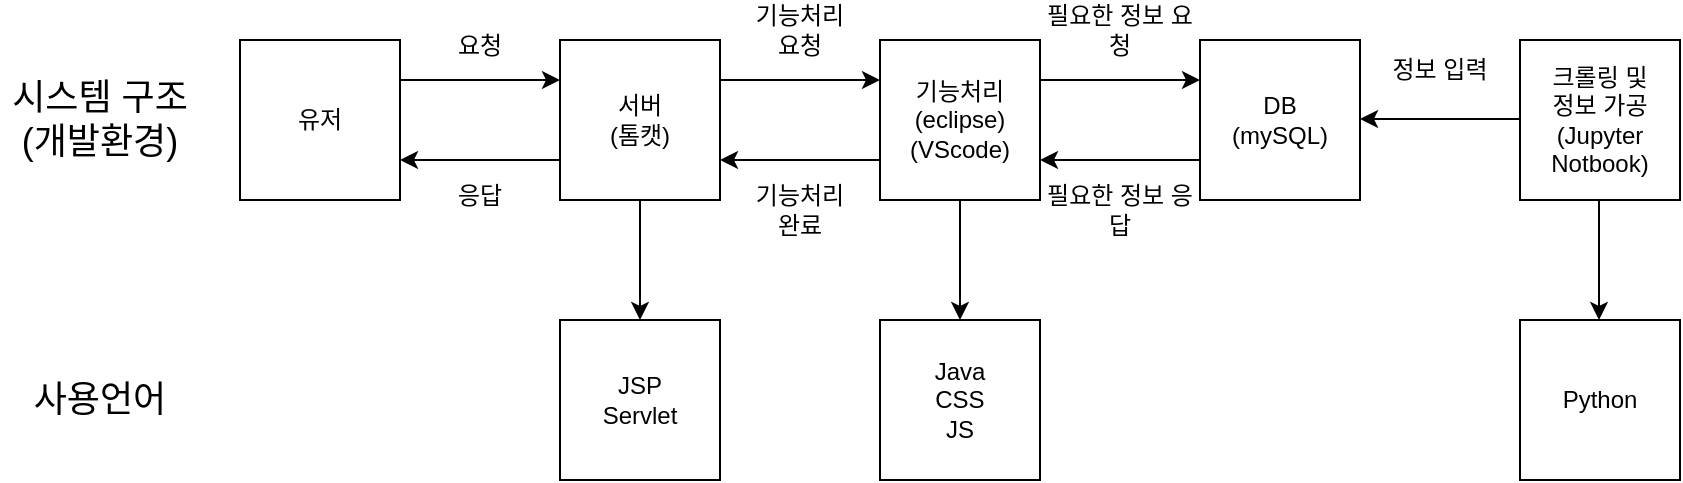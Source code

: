 <mxfile version="22.0.4" type="github">
  <diagram name="페이지-1" id="v8xk6Lk-CrxOMlh8pizm">
    <mxGraphModel dx="1647" dy="897" grid="1" gridSize="10" guides="1" tooltips="1" connect="1" arrows="1" fold="1" page="1" pageScale="1" pageWidth="827" pageHeight="1169" math="0" shadow="0">
      <root>
        <mxCell id="0" />
        <mxCell id="1" parent="0" />
        <mxCell id="Xo7Fr08bwQP3fVRhrePr-1" value="유저" style="whiteSpace=wrap;html=1;aspect=fixed;" vertex="1" parent="1">
          <mxGeometry x="210" y="200" width="80" height="80" as="geometry" />
        </mxCell>
        <mxCell id="Xo7Fr08bwQP3fVRhrePr-2" value="서버&lt;br&gt;(톰캣)" style="whiteSpace=wrap;html=1;aspect=fixed;" vertex="1" parent="1">
          <mxGeometry x="370" y="200" width="80" height="80" as="geometry" />
        </mxCell>
        <mxCell id="Xo7Fr08bwQP3fVRhrePr-3" value="기능처리&lt;br&gt;(eclipse)&lt;br&gt;(VScode)" style="whiteSpace=wrap;html=1;aspect=fixed;" vertex="1" parent="1">
          <mxGeometry x="530" y="200" width="80" height="80" as="geometry" />
        </mxCell>
        <mxCell id="Xo7Fr08bwQP3fVRhrePr-4" value="DB&lt;br&gt;(mySQL)" style="whiteSpace=wrap;html=1;aspect=fixed;" vertex="1" parent="1">
          <mxGeometry x="690" y="200" width="80" height="80" as="geometry" />
        </mxCell>
        <mxCell id="Xo7Fr08bwQP3fVRhrePr-5" value="크롤링 및&lt;br&gt;정보 가공&lt;br&gt;(Jupyter Notbook)" style="whiteSpace=wrap;html=1;aspect=fixed;" vertex="1" parent="1">
          <mxGeometry x="850" y="200" width="80" height="80" as="geometry" />
        </mxCell>
        <mxCell id="Xo7Fr08bwQP3fVRhrePr-11" value="" style="endArrow=classic;html=1;rounded=0;exitX=1;exitY=0.25;exitDx=0;exitDy=0;" edge="1" parent="1" source="Xo7Fr08bwQP3fVRhrePr-1">
          <mxGeometry width="50" height="50" relative="1" as="geometry">
            <mxPoint x="560" y="260" as="sourcePoint" />
            <mxPoint x="370" y="220" as="targetPoint" />
          </mxGeometry>
        </mxCell>
        <mxCell id="Xo7Fr08bwQP3fVRhrePr-12" value="" style="endArrow=classic;html=1;rounded=0;exitX=1;exitY=0.25;exitDx=0;exitDy=0;" edge="1" parent="1">
          <mxGeometry width="50" height="50" relative="1" as="geometry">
            <mxPoint x="450" y="220" as="sourcePoint" />
            <mxPoint x="530" y="220" as="targetPoint" />
          </mxGeometry>
        </mxCell>
        <mxCell id="Xo7Fr08bwQP3fVRhrePr-13" value="" style="endArrow=classic;html=1;rounded=0;exitX=1;exitY=0.25;exitDx=0;exitDy=0;" edge="1" parent="1">
          <mxGeometry width="50" height="50" relative="1" as="geometry">
            <mxPoint x="610" y="220" as="sourcePoint" />
            <mxPoint x="690" y="220" as="targetPoint" />
          </mxGeometry>
        </mxCell>
        <mxCell id="Xo7Fr08bwQP3fVRhrePr-15" value="" style="endArrow=classic;html=1;rounded=0;exitX=0;exitY=0.75;exitDx=0;exitDy=0;entryX=1;entryY=0.75;entryDx=0;entryDy=0;" edge="1" parent="1" source="Xo7Fr08bwQP3fVRhrePr-2" target="Xo7Fr08bwQP3fVRhrePr-1">
          <mxGeometry width="50" height="50" relative="1" as="geometry">
            <mxPoint x="560" y="260" as="sourcePoint" />
            <mxPoint x="610" y="210" as="targetPoint" />
          </mxGeometry>
        </mxCell>
        <mxCell id="Xo7Fr08bwQP3fVRhrePr-16" value="" style="endArrow=classic;html=1;rounded=0;exitX=0;exitY=0.75;exitDx=0;exitDy=0;entryX=1;entryY=0.75;entryDx=0;entryDy=0;" edge="1" parent="1">
          <mxGeometry width="50" height="50" relative="1" as="geometry">
            <mxPoint x="530" y="260" as="sourcePoint" />
            <mxPoint x="450" y="260" as="targetPoint" />
          </mxGeometry>
        </mxCell>
        <mxCell id="Xo7Fr08bwQP3fVRhrePr-17" value="" style="endArrow=classic;html=1;rounded=0;exitX=0;exitY=0.75;exitDx=0;exitDy=0;entryX=1;entryY=0.75;entryDx=0;entryDy=0;" edge="1" parent="1">
          <mxGeometry width="50" height="50" relative="1" as="geometry">
            <mxPoint x="690" y="260" as="sourcePoint" />
            <mxPoint x="610" y="260" as="targetPoint" />
          </mxGeometry>
        </mxCell>
        <mxCell id="Xo7Fr08bwQP3fVRhrePr-18" value="" style="endArrow=classic;html=1;rounded=0;exitX=0;exitY=0.75;exitDx=0;exitDy=0;entryX=1;entryY=0.75;entryDx=0;entryDy=0;" edge="1" parent="1">
          <mxGeometry width="50" height="50" relative="1" as="geometry">
            <mxPoint x="850" y="239.5" as="sourcePoint" />
            <mxPoint x="770" y="239.5" as="targetPoint" />
          </mxGeometry>
        </mxCell>
        <mxCell id="Xo7Fr08bwQP3fVRhrePr-19" value="요청" style="text;html=1;strokeColor=none;fillColor=none;align=center;verticalAlign=middle;whiteSpace=wrap;rounded=0;" vertex="1" parent="1">
          <mxGeometry x="300" y="187.5" width="60" height="30" as="geometry" />
        </mxCell>
        <mxCell id="Xo7Fr08bwQP3fVRhrePr-20" value="응답" style="text;html=1;strokeColor=none;fillColor=none;align=center;verticalAlign=middle;whiteSpace=wrap;rounded=0;" vertex="1" parent="1">
          <mxGeometry x="300" y="262.5" width="60" height="30" as="geometry" />
        </mxCell>
        <mxCell id="Xo7Fr08bwQP3fVRhrePr-22" value="" style="endArrow=classic;html=1;rounded=0;entryX=0.5;entryY=0;entryDx=0;entryDy=0;exitX=0.5;exitY=1;exitDx=0;exitDy=0;" edge="1" parent="1" source="Xo7Fr08bwQP3fVRhrePr-2" target="Xo7Fr08bwQP3fVRhrePr-23">
          <mxGeometry width="50" height="50" relative="1" as="geometry">
            <mxPoint x="560" y="260" as="sourcePoint" />
            <mxPoint x="610" y="210" as="targetPoint" />
          </mxGeometry>
        </mxCell>
        <mxCell id="Xo7Fr08bwQP3fVRhrePr-23" value="JSP&lt;br&gt;Servlet" style="whiteSpace=wrap;html=1;aspect=fixed;" vertex="1" parent="1">
          <mxGeometry x="370" y="340" width="80" height="80" as="geometry" />
        </mxCell>
        <mxCell id="Xo7Fr08bwQP3fVRhrePr-24" value="" style="endArrow=classic;html=1;rounded=0;entryX=0.5;entryY=0;entryDx=0;entryDy=0;exitX=0.5;exitY=1;exitDx=0;exitDy=0;" edge="1" target="Xo7Fr08bwQP3fVRhrePr-25" parent="1">
          <mxGeometry width="50" height="50" relative="1" as="geometry">
            <mxPoint x="570" y="280" as="sourcePoint" />
            <mxPoint x="770" y="210" as="targetPoint" />
          </mxGeometry>
        </mxCell>
        <mxCell id="Xo7Fr08bwQP3fVRhrePr-25" value="Java&lt;br&gt;CSS&lt;br&gt;JS" style="whiteSpace=wrap;html=1;aspect=fixed;" vertex="1" parent="1">
          <mxGeometry x="530" y="340" width="80" height="80" as="geometry" />
        </mxCell>
        <mxCell id="Xo7Fr08bwQP3fVRhrePr-27" value="Python" style="whiteSpace=wrap;html=1;aspect=fixed;" vertex="1" parent="1">
          <mxGeometry x="850" y="340" width="80" height="80" as="geometry" />
        </mxCell>
        <mxCell id="Xo7Fr08bwQP3fVRhrePr-28" value="&lt;font style=&quot;font-size: 18px;&quot;&gt;사용언어&lt;/font&gt;" style="text;html=1;strokeColor=none;fillColor=none;align=center;verticalAlign=middle;whiteSpace=wrap;rounded=0;" vertex="1" parent="1">
          <mxGeometry x="90" y="357.5" width="100" height="45" as="geometry" />
        </mxCell>
        <mxCell id="Xo7Fr08bwQP3fVRhrePr-29" value="&lt;span style=&quot;font-size: 18px;&quot;&gt;시스템 구조&lt;br&gt;(개발환경)&lt;br&gt;&lt;/span&gt;" style="text;html=1;strokeColor=none;fillColor=none;align=center;verticalAlign=middle;whiteSpace=wrap;rounded=0;" vertex="1" parent="1">
          <mxGeometry x="90" y="217.5" width="100" height="45" as="geometry" />
        </mxCell>
        <mxCell id="Xo7Fr08bwQP3fVRhrePr-31" value="" style="endArrow=classic;html=1;rounded=0;entryX=0.5;entryY=0;entryDx=0;entryDy=0;exitX=0.5;exitY=1;exitDx=0;exitDy=0;" edge="1" parent="1">
          <mxGeometry width="50" height="50" relative="1" as="geometry">
            <mxPoint x="889.5" y="280" as="sourcePoint" />
            <mxPoint x="889.5" y="340" as="targetPoint" />
          </mxGeometry>
        </mxCell>
        <mxCell id="Xo7Fr08bwQP3fVRhrePr-32" value="정보 입력" style="text;html=1;strokeColor=none;fillColor=none;align=center;verticalAlign=middle;whiteSpace=wrap;rounded=0;" vertex="1" parent="1">
          <mxGeometry x="780" y="200" width="60" height="30" as="geometry" />
        </mxCell>
        <mxCell id="Xo7Fr08bwQP3fVRhrePr-33" value="기능처리 요청" style="text;html=1;strokeColor=none;fillColor=none;align=center;verticalAlign=middle;whiteSpace=wrap;rounded=0;" vertex="1" parent="1">
          <mxGeometry x="460" y="180" width="60" height="30" as="geometry" />
        </mxCell>
        <mxCell id="Xo7Fr08bwQP3fVRhrePr-34" value="필요한 정보 요청" style="text;html=1;strokeColor=none;fillColor=none;align=center;verticalAlign=middle;whiteSpace=wrap;rounded=0;" vertex="1" parent="1">
          <mxGeometry x="610" y="180" width="80" height="30" as="geometry" />
        </mxCell>
        <mxCell id="Xo7Fr08bwQP3fVRhrePr-35" value="필요한 정보 응답" style="text;html=1;strokeColor=none;fillColor=none;align=center;verticalAlign=middle;whiteSpace=wrap;rounded=0;" vertex="1" parent="1">
          <mxGeometry x="610" y="270" width="80" height="30" as="geometry" />
        </mxCell>
        <mxCell id="Xo7Fr08bwQP3fVRhrePr-36" value="기능처리 완료" style="text;html=1;strokeColor=none;fillColor=none;align=center;verticalAlign=middle;whiteSpace=wrap;rounded=0;" vertex="1" parent="1">
          <mxGeometry x="460" y="270" width="60" height="30" as="geometry" />
        </mxCell>
      </root>
    </mxGraphModel>
  </diagram>
</mxfile>
